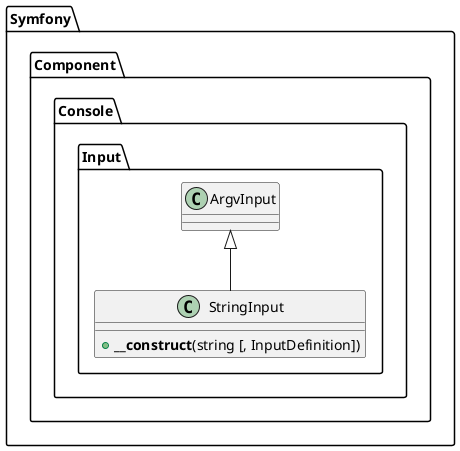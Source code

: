 @startuml
namespace Symfony.Component.Console.Input {
    class StringInput extends ArgvInput {
        +<b>__construct</b>(string [, InputDefinition])
    }
}
@enduml
